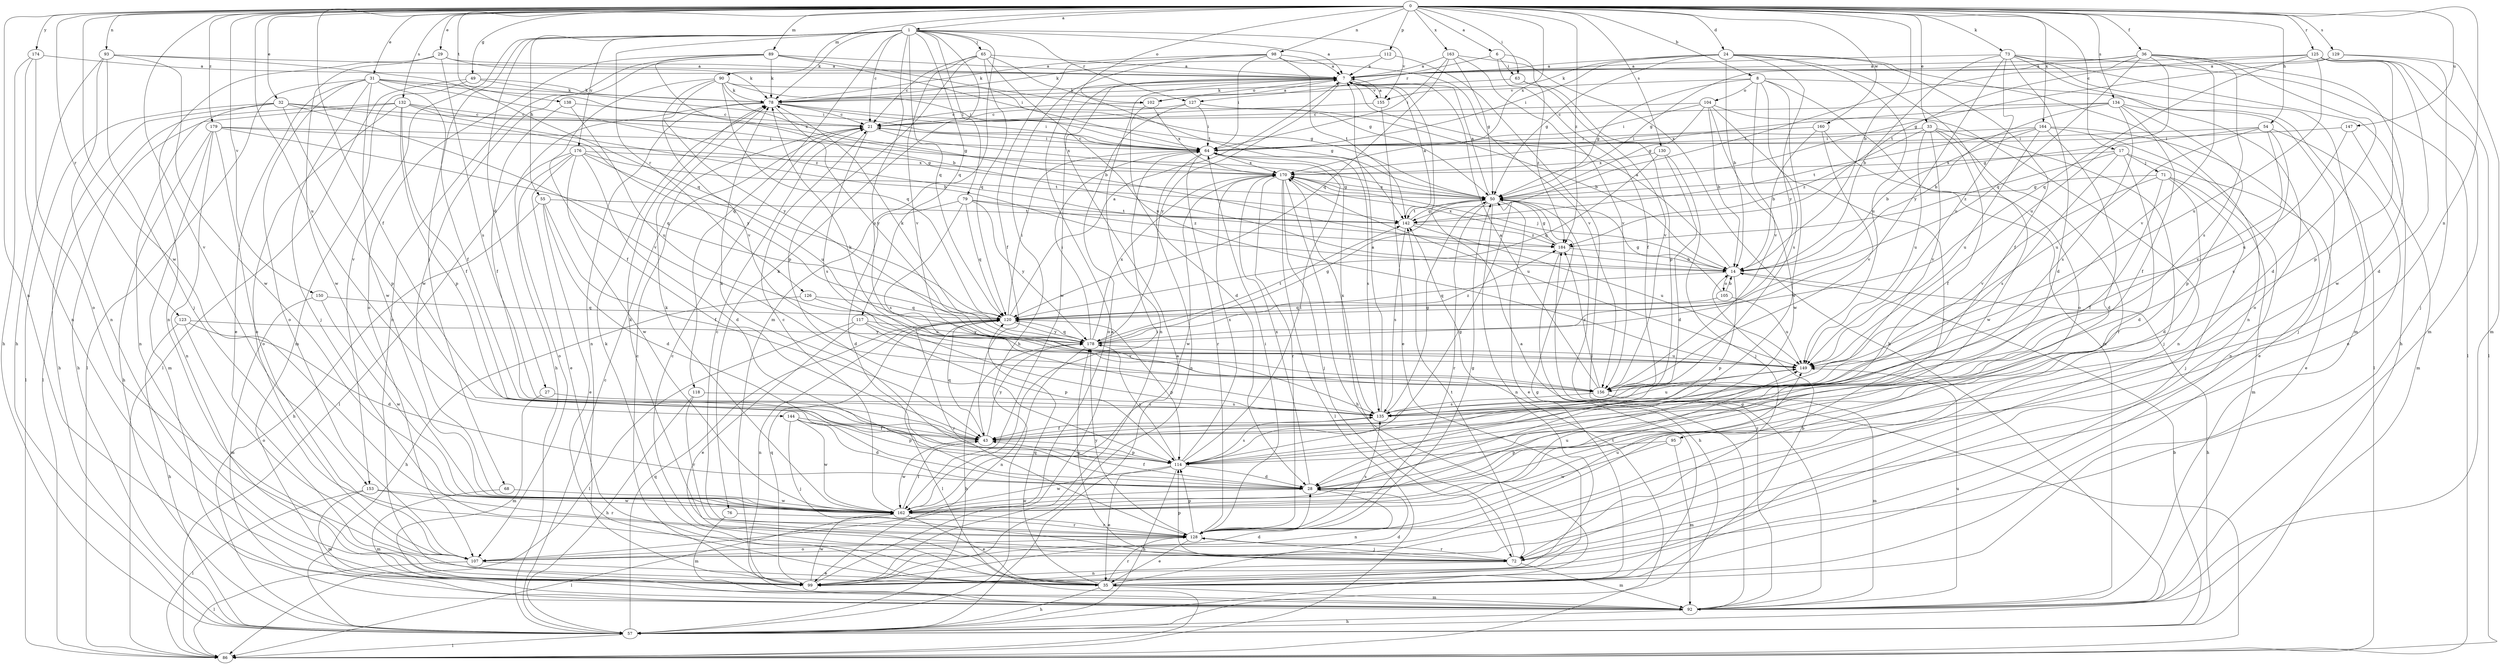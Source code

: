 strict digraph  {
0;
1;
6;
7;
8;
14;
17;
21;
24;
27;
28;
29;
31;
32;
33;
35;
36;
43;
49;
50;
54;
55;
57;
63;
64;
65;
68;
71;
72;
73;
76;
78;
79;
86;
89;
90;
92;
93;
95;
98;
99;
102;
104;
105;
107;
112;
114;
117;
118;
120;
123;
125;
126;
127;
128;
129;
130;
132;
134;
135;
138;
142;
144;
147;
149;
150;
153;
155;
156;
160;
162;
163;
164;
170;
174;
176;
178;
179;
184;
0 -> 1  [label=a];
0 -> 6  [label=a];
0 -> 8  [label=b];
0 -> 14  [label=b];
0 -> 17  [label=c];
0 -> 24  [label=d];
0 -> 29  [label=e];
0 -> 31  [label=e];
0 -> 32  [label=e];
0 -> 33  [label=e];
0 -> 36  [label=f];
0 -> 43  [label=f];
0 -> 49  [label=g];
0 -> 54  [label=h];
0 -> 63  [label=i];
0 -> 73  [label=k];
0 -> 89  [label=m];
0 -> 90  [label=m];
0 -> 93  [label=n];
0 -> 95  [label=n];
0 -> 98  [label=n];
0 -> 99  [label=n];
0 -> 102  [label=o];
0 -> 112  [label=p];
0 -> 123  [label=r];
0 -> 125  [label=r];
0 -> 129  [label=s];
0 -> 130  [label=s];
0 -> 132  [label=s];
0 -> 134  [label=s];
0 -> 138  [label=t];
0 -> 144  [label=u];
0 -> 147  [label=u];
0 -> 150  [label=v];
0 -> 153  [label=v];
0 -> 160  [label=w];
0 -> 162  [label=w];
0 -> 163  [label=x];
0 -> 164  [label=x];
0 -> 170  [label=x];
0 -> 174  [label=y];
0 -> 179  [label=z];
0 -> 184  [label=z];
1 -> 7  [label=a];
1 -> 21  [label=c];
1 -> 27  [label=d];
1 -> 55  [label=h];
1 -> 65  [label=j];
1 -> 68  [label=j];
1 -> 76  [label=k];
1 -> 78  [label=k];
1 -> 79  [label=l];
1 -> 92  [label=m];
1 -> 117  [label=q];
1 -> 118  [label=q];
1 -> 120  [label=q];
1 -> 126  [label=r];
1 -> 127  [label=r];
1 -> 135  [label=s];
1 -> 153  [label=v];
1 -> 155  [label=v];
1 -> 176  [label=y];
6 -> 43  [label=f];
6 -> 63  [label=i];
6 -> 114  [label=p];
6 -> 127  [label=r];
7 -> 78  [label=k];
7 -> 99  [label=n];
7 -> 102  [label=o];
7 -> 155  [label=v];
7 -> 162  [label=w];
7 -> 178  [label=y];
8 -> 50  [label=g];
8 -> 86  [label=l];
8 -> 92  [label=m];
8 -> 104  [label=o];
8 -> 135  [label=s];
8 -> 155  [label=v];
8 -> 156  [label=v];
8 -> 162  [label=w];
14 -> 7  [label=a];
14 -> 57  [label=h];
14 -> 105  [label=o];
14 -> 114  [label=p];
14 -> 120  [label=q];
14 -> 170  [label=j];
17 -> 28  [label=d];
17 -> 35  [label=e];
17 -> 71  [label=j];
17 -> 135  [label=s];
17 -> 170  [label=x];
17 -> 184  [label=z];
21 -> 64  [label=i];
21 -> 135  [label=s];
21 -> 170  [label=x];
24 -> 7  [label=a];
24 -> 14  [label=b];
24 -> 43  [label=f];
24 -> 50  [label=g];
24 -> 64  [label=i];
24 -> 78  [label=k];
24 -> 99  [label=n];
24 -> 107  [label=o];
24 -> 149  [label=u];
24 -> 178  [label=y];
27 -> 92  [label=m];
27 -> 135  [label=s];
28 -> 43  [label=f];
28 -> 99  [label=n];
28 -> 162  [label=w];
28 -> 170  [label=x];
29 -> 7  [label=a];
29 -> 78  [label=k];
29 -> 99  [label=n];
29 -> 135  [label=s];
29 -> 162  [label=w];
31 -> 35  [label=e];
31 -> 43  [label=f];
31 -> 72  [label=j];
31 -> 78  [label=k];
31 -> 86  [label=l];
31 -> 107  [label=o];
31 -> 162  [label=w];
31 -> 170  [label=x];
31 -> 184  [label=z];
32 -> 21  [label=c];
32 -> 57  [label=h];
32 -> 86  [label=l];
32 -> 99  [label=n];
32 -> 114  [label=p];
32 -> 156  [label=v];
32 -> 178  [label=y];
33 -> 43  [label=f];
33 -> 64  [label=i];
33 -> 72  [label=j];
33 -> 128  [label=r];
33 -> 149  [label=u];
33 -> 156  [label=v];
33 -> 184  [label=z];
35 -> 14  [label=b];
35 -> 21  [label=c];
35 -> 28  [label=d];
35 -> 50  [label=g];
35 -> 57  [label=h];
35 -> 78  [label=k];
35 -> 92  [label=m];
35 -> 120  [label=q];
35 -> 128  [label=r];
36 -> 7  [label=a];
36 -> 28  [label=d];
36 -> 50  [label=g];
36 -> 120  [label=q];
36 -> 135  [label=s];
36 -> 142  [label=t];
36 -> 149  [label=u];
36 -> 156  [label=v];
36 -> 162  [label=w];
43 -> 114  [label=p];
43 -> 120  [label=q];
43 -> 162  [label=w];
43 -> 178  [label=y];
49 -> 64  [label=i];
49 -> 78  [label=k];
49 -> 86  [label=l];
49 -> 92  [label=m];
50 -> 7  [label=a];
50 -> 35  [label=e];
50 -> 99  [label=n];
50 -> 128  [label=r];
50 -> 142  [label=t];
50 -> 170  [label=x];
54 -> 50  [label=g];
54 -> 64  [label=i];
54 -> 107  [label=o];
54 -> 135  [label=s];
54 -> 149  [label=u];
54 -> 156  [label=v];
55 -> 28  [label=d];
55 -> 35  [label=e];
55 -> 43  [label=f];
55 -> 57  [label=h];
55 -> 142  [label=t];
57 -> 7  [label=a];
57 -> 14  [label=b];
57 -> 21  [label=c];
57 -> 86  [label=l];
57 -> 120  [label=q];
63 -> 78  [label=k];
63 -> 156  [label=v];
63 -> 184  [label=z];
64 -> 21  [label=c];
64 -> 99  [label=n];
64 -> 128  [label=r];
64 -> 135  [label=s];
64 -> 170  [label=x];
65 -> 7  [label=a];
65 -> 21  [label=c];
65 -> 114  [label=p];
65 -> 120  [label=q];
65 -> 142  [label=t];
65 -> 149  [label=u];
65 -> 156  [label=v];
68 -> 92  [label=m];
68 -> 162  [label=w];
71 -> 28  [label=d];
71 -> 43  [label=f];
71 -> 50  [label=g];
71 -> 72  [label=j];
71 -> 92  [label=m];
71 -> 156  [label=v];
72 -> 64  [label=i];
72 -> 92  [label=m];
72 -> 99  [label=n];
72 -> 114  [label=p];
72 -> 128  [label=r];
72 -> 142  [label=t];
72 -> 178  [label=y];
73 -> 7  [label=a];
73 -> 14  [label=b];
73 -> 28  [label=d];
73 -> 57  [label=h];
73 -> 86  [label=l];
73 -> 92  [label=m];
73 -> 107  [label=o];
73 -> 149  [label=u];
73 -> 178  [label=y];
76 -> 92  [label=m];
76 -> 128  [label=r];
78 -> 21  [label=c];
78 -> 50  [label=g];
78 -> 57  [label=h];
78 -> 64  [label=i];
78 -> 99  [label=n];
78 -> 178  [label=y];
79 -> 28  [label=d];
79 -> 120  [label=q];
79 -> 135  [label=s];
79 -> 142  [label=t];
79 -> 178  [label=y];
79 -> 184  [label=z];
86 -> 142  [label=t];
89 -> 7  [label=a];
89 -> 14  [label=b];
89 -> 50  [label=g];
89 -> 64  [label=i];
89 -> 78  [label=k];
89 -> 99  [label=n];
89 -> 107  [label=o];
89 -> 162  [label=w];
90 -> 14  [label=b];
90 -> 43  [label=f];
90 -> 50  [label=g];
90 -> 64  [label=i];
90 -> 78  [label=k];
90 -> 120  [label=q];
90 -> 156  [label=v];
90 -> 178  [label=y];
92 -> 7  [label=a];
92 -> 50  [label=g];
92 -> 57  [label=h];
92 -> 149  [label=u];
92 -> 184  [label=z];
93 -> 7  [label=a];
93 -> 57  [label=h];
93 -> 72  [label=j];
93 -> 99  [label=n];
93 -> 120  [label=q];
93 -> 162  [label=w];
95 -> 92  [label=m];
95 -> 114  [label=p];
95 -> 162  [label=w];
98 -> 7  [label=a];
98 -> 43  [label=f];
98 -> 57  [label=h];
98 -> 64  [label=i];
98 -> 78  [label=k];
98 -> 142  [label=t];
98 -> 156  [label=v];
99 -> 7  [label=a];
99 -> 21  [label=c];
99 -> 28  [label=d];
99 -> 120  [label=q];
99 -> 162  [label=w];
102 -> 7  [label=a];
102 -> 21  [label=c];
102 -> 28  [label=d];
102 -> 170  [label=x];
104 -> 14  [label=b];
104 -> 21  [label=c];
104 -> 50  [label=g];
104 -> 64  [label=i];
104 -> 99  [label=n];
104 -> 128  [label=r];
104 -> 162  [label=w];
105 -> 14  [label=b];
105 -> 50  [label=g];
105 -> 120  [label=q];
105 -> 149  [label=u];
107 -> 35  [label=e];
107 -> 86  [label=l];
112 -> 7  [label=a];
112 -> 78  [label=k];
112 -> 86  [label=l];
114 -> 28  [label=d];
114 -> 35  [label=e];
114 -> 50  [label=g];
114 -> 57  [label=h];
114 -> 64  [label=i];
114 -> 78  [label=k];
114 -> 135  [label=s];
114 -> 162  [label=w];
114 -> 170  [label=x];
114 -> 178  [label=y];
117 -> 35  [label=e];
117 -> 86  [label=l];
117 -> 114  [label=p];
117 -> 156  [label=v];
117 -> 178  [label=y];
118 -> 57  [label=h];
118 -> 128  [label=r];
118 -> 135  [label=s];
120 -> 7  [label=a];
120 -> 64  [label=i];
120 -> 86  [label=l];
120 -> 99  [label=n];
120 -> 114  [label=p];
120 -> 128  [label=r];
120 -> 178  [label=y];
123 -> 28  [label=d];
123 -> 57  [label=h];
123 -> 107  [label=o];
123 -> 178  [label=y];
125 -> 7  [label=a];
125 -> 28  [label=d];
125 -> 86  [label=l];
125 -> 92  [label=m];
125 -> 114  [label=p];
125 -> 120  [label=q];
125 -> 142  [label=t];
125 -> 149  [label=u];
126 -> 57  [label=h];
126 -> 120  [label=q];
126 -> 149  [label=u];
127 -> 14  [label=b];
127 -> 21  [label=c];
127 -> 64  [label=i];
127 -> 107  [label=o];
128 -> 21  [label=c];
128 -> 35  [label=e];
128 -> 50  [label=g];
128 -> 64  [label=i];
128 -> 72  [label=j];
128 -> 78  [label=k];
128 -> 107  [label=o];
128 -> 114  [label=p];
128 -> 135  [label=s];
128 -> 149  [label=u];
128 -> 178  [label=y];
129 -> 7  [label=a];
129 -> 50  [label=g];
129 -> 72  [label=j];
129 -> 92  [label=m];
130 -> 28  [label=d];
130 -> 72  [label=j];
130 -> 120  [label=q];
130 -> 170  [label=x];
132 -> 14  [label=b];
132 -> 21  [label=c];
132 -> 43  [label=f];
132 -> 50  [label=g];
132 -> 57  [label=h];
132 -> 86  [label=l];
132 -> 107  [label=o];
132 -> 114  [label=p];
134 -> 14  [label=b];
134 -> 21  [label=c];
134 -> 43  [label=f];
134 -> 72  [label=j];
134 -> 114  [label=p];
134 -> 135  [label=s];
134 -> 170  [label=x];
135 -> 7  [label=a];
135 -> 43  [label=f];
135 -> 50  [label=g];
135 -> 149  [label=u];
135 -> 170  [label=x];
138 -> 21  [label=c];
138 -> 43  [label=f];
138 -> 149  [label=u];
142 -> 7  [label=a];
142 -> 50  [label=g];
142 -> 135  [label=s];
142 -> 149  [label=u];
142 -> 184  [label=z];
144 -> 28  [label=d];
144 -> 43  [label=f];
144 -> 72  [label=j];
144 -> 114  [label=p];
144 -> 162  [label=w];
147 -> 64  [label=i];
147 -> 92  [label=m];
147 -> 149  [label=u];
149 -> 156  [label=v];
150 -> 92  [label=m];
150 -> 120  [label=q];
150 -> 162  [label=w];
153 -> 86  [label=l];
153 -> 92  [label=m];
153 -> 128  [label=r];
153 -> 162  [label=w];
155 -> 7  [label=a];
155 -> 21  [label=c];
155 -> 35  [label=e];
156 -> 7  [label=a];
156 -> 78  [label=k];
156 -> 92  [label=m];
156 -> 135  [label=s];
156 -> 184  [label=z];
160 -> 14  [label=b];
160 -> 64  [label=i];
160 -> 156  [label=v];
160 -> 162  [label=w];
162 -> 21  [label=c];
162 -> 35  [label=e];
162 -> 43  [label=f];
162 -> 64  [label=i];
162 -> 78  [label=k];
162 -> 86  [label=l];
162 -> 128  [label=r];
162 -> 149  [label=u];
163 -> 7  [label=a];
163 -> 50  [label=g];
163 -> 57  [label=h];
163 -> 64  [label=i];
163 -> 120  [label=q];
163 -> 156  [label=v];
164 -> 14  [label=b];
164 -> 28  [label=d];
164 -> 35  [label=e];
164 -> 64  [label=i];
164 -> 99  [label=n];
164 -> 142  [label=t];
164 -> 149  [label=u];
170 -> 50  [label=g];
170 -> 57  [label=h];
170 -> 72  [label=j];
170 -> 86  [label=l];
170 -> 128  [label=r];
170 -> 149  [label=u];
170 -> 162  [label=w];
174 -> 7  [label=a];
174 -> 57  [label=h];
174 -> 99  [label=n];
174 -> 107  [label=o];
176 -> 28  [label=d];
176 -> 35  [label=e];
176 -> 86  [label=l];
176 -> 107  [label=o];
176 -> 142  [label=t];
176 -> 149  [label=u];
176 -> 162  [label=w];
176 -> 170  [label=x];
178 -> 50  [label=g];
178 -> 57  [label=h];
178 -> 64  [label=i];
178 -> 78  [label=k];
178 -> 99  [label=n];
178 -> 120  [label=q];
178 -> 142  [label=t];
178 -> 149  [label=u];
178 -> 170  [label=x];
178 -> 184  [label=z];
179 -> 50  [label=g];
179 -> 57  [label=h];
179 -> 64  [label=i];
179 -> 92  [label=m];
179 -> 99  [label=n];
179 -> 107  [label=o];
179 -> 120  [label=q];
184 -> 14  [label=b];
184 -> 50  [label=g];
184 -> 57  [label=h];
184 -> 170  [label=x];
}
